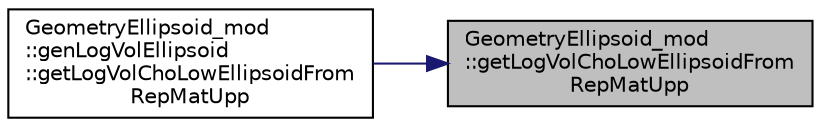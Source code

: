 digraph "GeometryEllipsoid_mod::getLogVolChoLowEllipsoidFromRepMatUpp"
{
 // LATEX_PDF_SIZE
  edge [fontname="Helvetica",fontsize="10",labelfontname="Helvetica",labelfontsize="10"];
  node [fontname="Helvetica",fontsize="10",shape=record];
  rankdir="RL";
  Node1 [label="GeometryEllipsoid_mod\l::getLogVolChoLowEllipsoidFrom\lRepMatUpp",height=0.2,width=0.4,color="black", fillcolor="grey75", style="filled", fontcolor="black",tooltip="Return the volume of a hyper-ellipsoid represented by the input upper-triangle representative matrix."];
  Node1 -> Node2 [dir="back",color="midnightblue",fontsize="10",style="solid",fontname="Helvetica"];
  Node2 [label="GeometryEllipsoid_mod\l::genLogVolEllipsoid\l::getLogVolChoLowEllipsoidFrom\lRepMatUpp",height=0.2,width=0.4,color="black", fillcolor="white", style="filled",URL="$interfaceGeometryEllipsoid__mod_1_1genLogVolEllipsoid.html#acdd1c90bf5bb88d33e53af27f064d37e",tooltip="Return the volume of a hyper-ellipsoid represented by the input upper-triangle representative matrix."];
}
